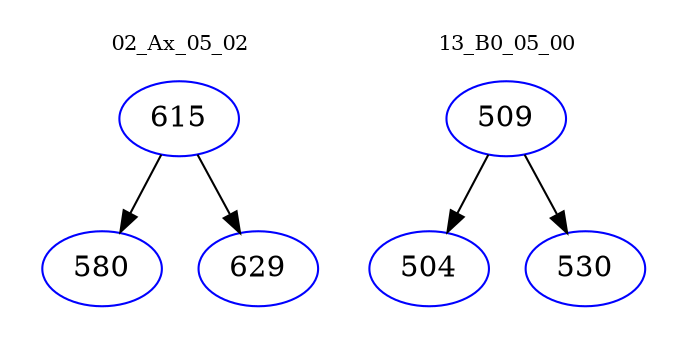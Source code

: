 digraph{
subgraph cluster_0 {
color = white
label = "02_Ax_05_02";
fontsize=10;
T0_615 [label="615", color="blue"]
T0_615 -> T0_580 [color="black"]
T0_580 [label="580", color="blue"]
T0_615 -> T0_629 [color="black"]
T0_629 [label="629", color="blue"]
}
subgraph cluster_1 {
color = white
label = "13_B0_05_00";
fontsize=10;
T1_509 [label="509", color="blue"]
T1_509 -> T1_504 [color="black"]
T1_504 [label="504", color="blue"]
T1_509 -> T1_530 [color="black"]
T1_530 [label="530", color="blue"]
}
}
